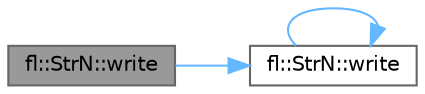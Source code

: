 digraph "fl::StrN::write"
{
 // LATEX_PDF_SIZE
  bgcolor="transparent";
  edge [fontname=Helvetica,fontsize=10,labelfontname=Helvetica,labelfontsize=10];
  node [fontname=Helvetica,fontsize=10,shape=box,height=0.2,width=0.4];
  rankdir="LR";
  Node1 [id="Node000001",label="fl::StrN::write",height=0.2,width=0.4,color="gray40", fillcolor="grey60", style="filled", fontcolor="black",tooltip=" "];
  Node1 -> Node2 [id="edge1_Node000001_Node000002",color="steelblue1",style="solid",tooltip=" "];
  Node2 [id="Node000002",label="fl::StrN::write",height=0.2,width=0.4,color="grey40", fillcolor="white", style="filled",URL="$dc/d96/classfl_1_1_str_n.html#a270fb921e74601bc45cc8513e8a075f7",tooltip=" "];
  Node2 -> Node2 [id="edge2_Node000002_Node000002",color="steelblue1",style="solid",tooltip=" "];
}
